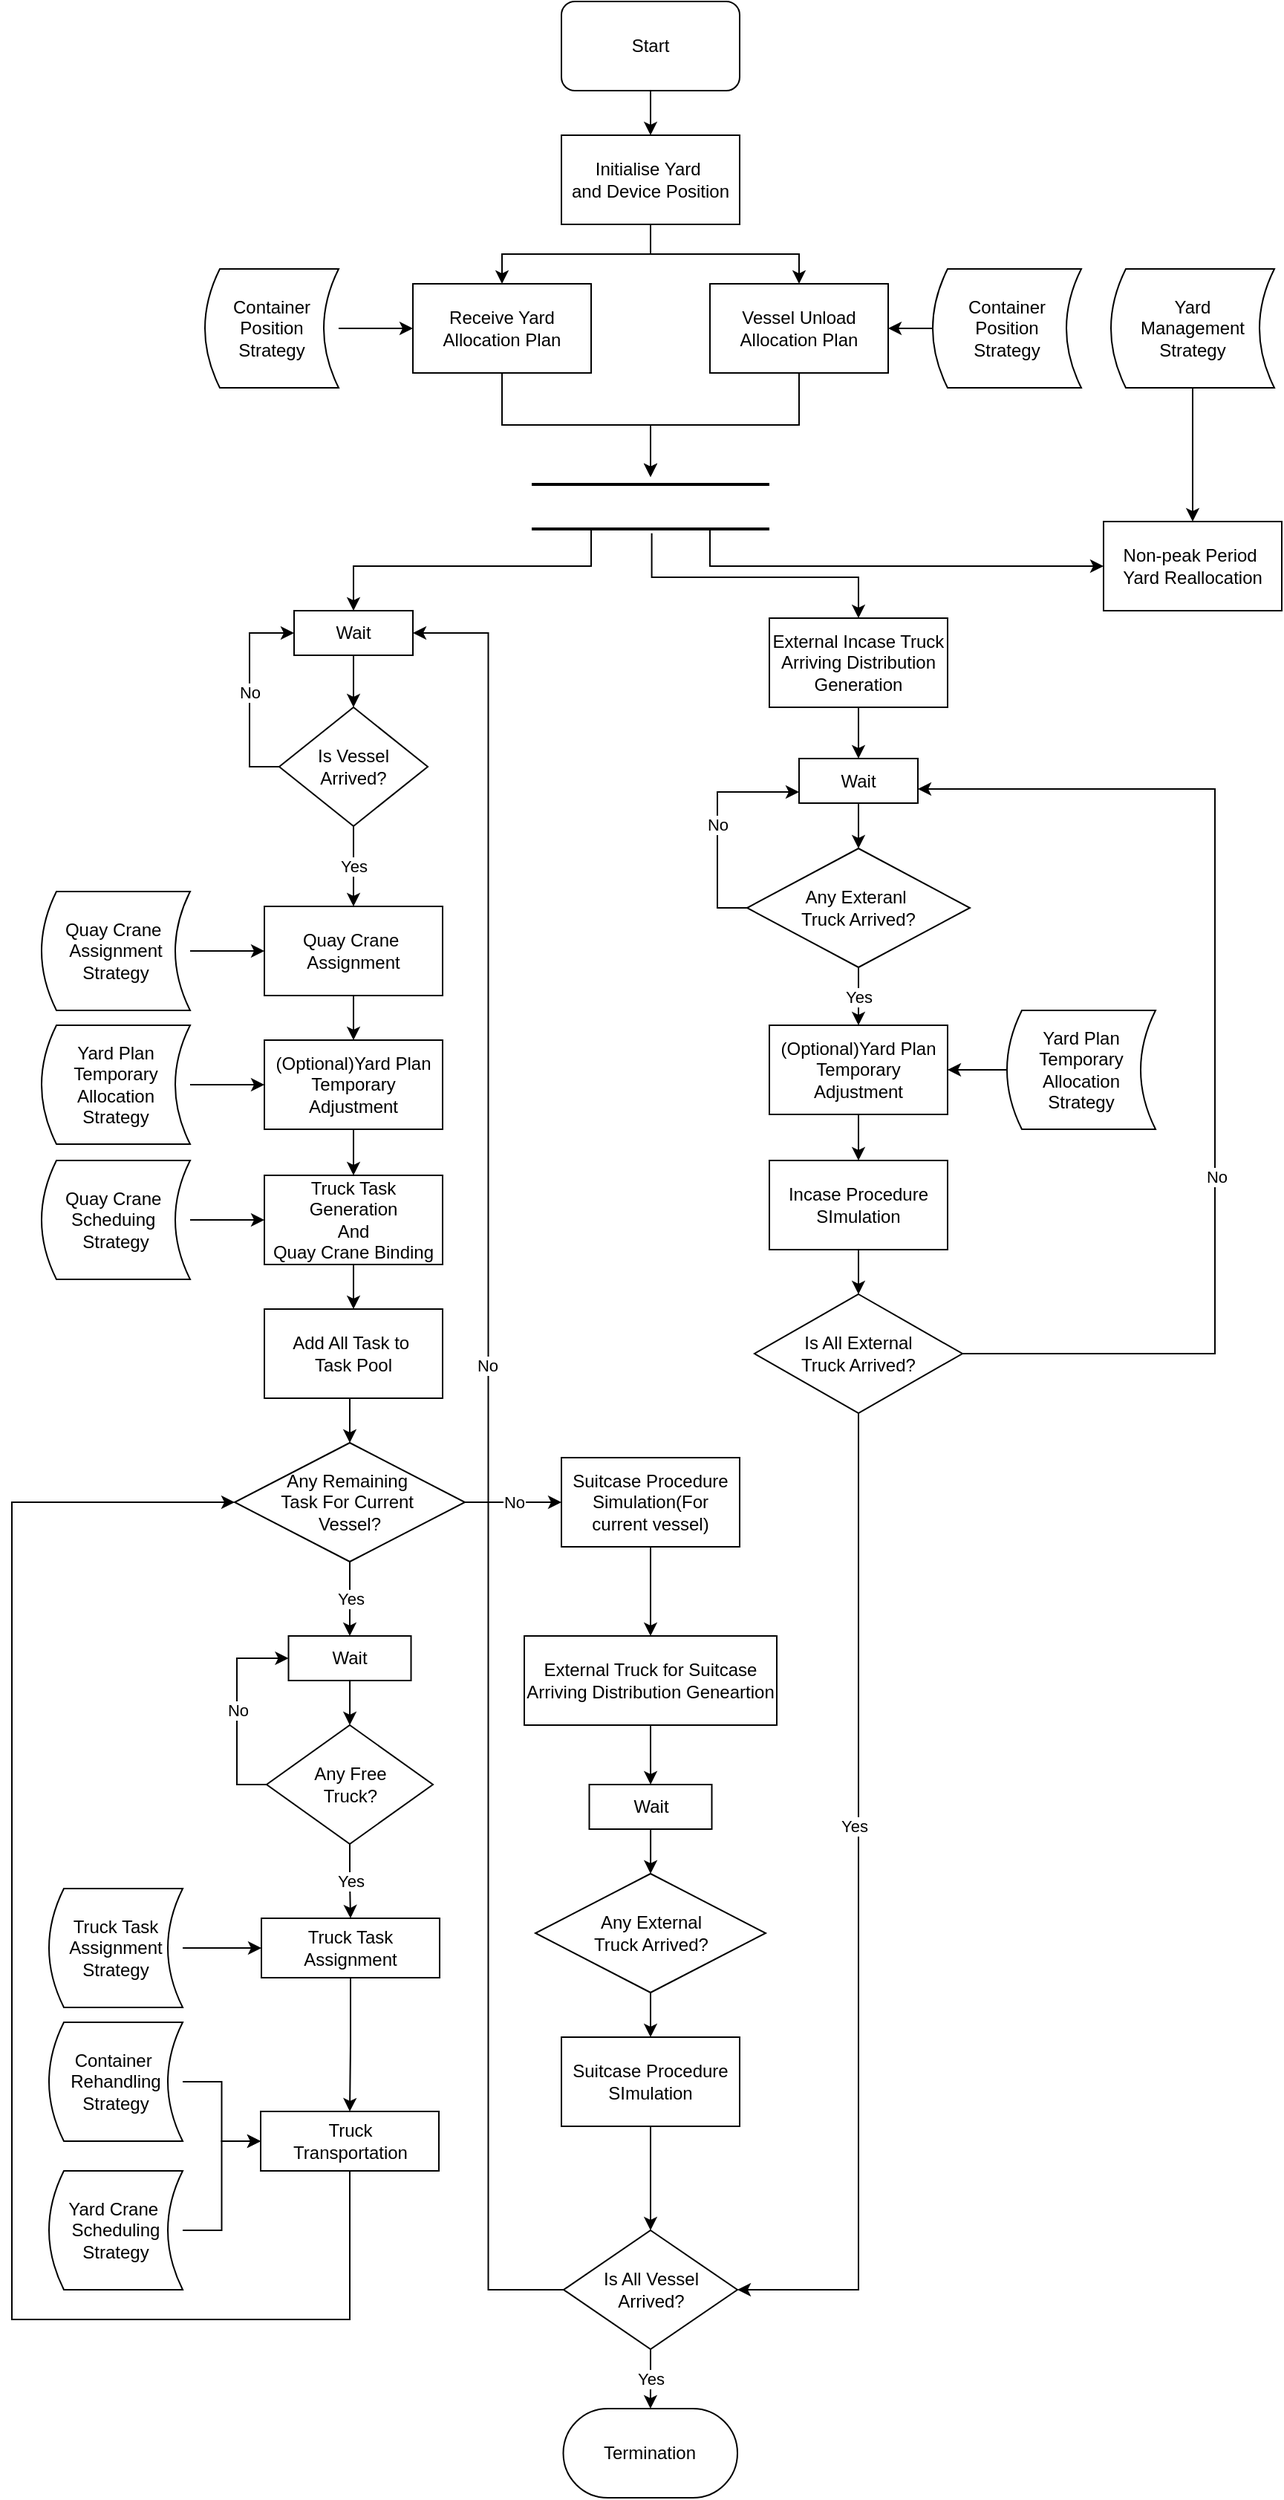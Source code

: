 <mxfile version="21.2.1" type="device">
  <diagram name="第 1 页" id="I6MzRYu_BqYjA2w1-3EP">
    <mxGraphModel dx="1509" dy="888" grid="1" gridSize="10" guides="1" tooltips="1" connect="1" arrows="1" fold="1" page="1" pageScale="1" pageWidth="827" pageHeight="1169" math="0" shadow="0">
      <root>
        <mxCell id="0" />
        <mxCell id="1" parent="0" />
        <mxCell id="ynAlZ-jPWRnVrRX2w3la-3" style="edgeStyle=orthogonalEdgeStyle;rounded=0;orthogonalLoop=1;jettySize=auto;html=1;exitX=0.5;exitY=1;exitDx=0;exitDy=0;entryX=0.5;entryY=0;entryDx=0;entryDy=0;" parent="1" source="ynAlZ-jPWRnVrRX2w3la-1" target="ynAlZ-jPWRnVrRX2w3la-2" edge="1">
          <mxGeometry relative="1" as="geometry" />
        </mxCell>
        <mxCell id="ynAlZ-jPWRnVrRX2w3la-1" value="Start" style="rounded=1;whiteSpace=wrap;html=1;" parent="1" vertex="1">
          <mxGeometry x="380" y="60" width="120" height="60" as="geometry" />
        </mxCell>
        <mxCell id="ynAlZ-jPWRnVrRX2w3la-6" style="edgeStyle=orthogonalEdgeStyle;rounded=0;orthogonalLoop=1;jettySize=auto;html=1;exitX=0.5;exitY=1;exitDx=0;exitDy=0;" parent="1" source="ynAlZ-jPWRnVrRX2w3la-2" target="ynAlZ-jPWRnVrRX2w3la-4" edge="1">
          <mxGeometry relative="1" as="geometry" />
        </mxCell>
        <mxCell id="ynAlZ-jPWRnVrRX2w3la-7" style="edgeStyle=orthogonalEdgeStyle;rounded=0;orthogonalLoop=1;jettySize=auto;html=1;entryX=0.5;entryY=0;entryDx=0;entryDy=0;" parent="1" source="ynAlZ-jPWRnVrRX2w3la-2" target="ynAlZ-jPWRnVrRX2w3la-5" edge="1">
          <mxGeometry relative="1" as="geometry" />
        </mxCell>
        <mxCell id="ynAlZ-jPWRnVrRX2w3la-2" value="Initialise Yard&amp;nbsp;&lt;br&gt;and Device Position" style="rounded=0;whiteSpace=wrap;html=1;" parent="1" vertex="1">
          <mxGeometry x="380" y="150" width="120" height="60" as="geometry" />
        </mxCell>
        <mxCell id="bR6EHTYc42ZngzzOFGmF-24" style="edgeStyle=orthogonalEdgeStyle;rounded=0;orthogonalLoop=1;jettySize=auto;html=1;" edge="1" parent="1" source="ynAlZ-jPWRnVrRX2w3la-4" target="bR6EHTYc42ZngzzOFGmF-1">
          <mxGeometry relative="1" as="geometry" />
        </mxCell>
        <mxCell id="ynAlZ-jPWRnVrRX2w3la-4" value="Receive Yard Allocation Plan" style="rounded=0;whiteSpace=wrap;html=1;" parent="1" vertex="1">
          <mxGeometry x="280" y="250" width="120" height="60" as="geometry" />
        </mxCell>
        <mxCell id="bR6EHTYc42ZngzzOFGmF-23" style="edgeStyle=orthogonalEdgeStyle;rounded=0;orthogonalLoop=1;jettySize=auto;html=1;" edge="1" parent="1" source="ynAlZ-jPWRnVrRX2w3la-5" target="bR6EHTYc42ZngzzOFGmF-1">
          <mxGeometry relative="1" as="geometry" />
        </mxCell>
        <mxCell id="ynAlZ-jPWRnVrRX2w3la-5" value="Vessel Unload Allocation Plan" style="rounded=0;whiteSpace=wrap;html=1;" parent="1" vertex="1">
          <mxGeometry x="480" y="250" width="120" height="60" as="geometry" />
        </mxCell>
        <mxCell id="bR6EHTYc42ZngzzOFGmF-1" value="" style="line;strokeWidth=2;html=1;" vertex="1" parent="1">
          <mxGeometry x="360" y="380" width="160" height="10" as="geometry" />
        </mxCell>
        <mxCell id="bR6EHTYc42ZngzzOFGmF-11" style="edgeStyle=orthogonalEdgeStyle;rounded=0;orthogonalLoop=1;jettySize=auto;html=1;exitX=0.75;exitY=0.5;exitDx=0;exitDy=0;exitPerimeter=0;" edge="1" parent="1" source="bR6EHTYc42ZngzzOFGmF-2" target="bR6EHTYc42ZngzzOFGmF-10">
          <mxGeometry relative="1" as="geometry">
            <Array as="points">
              <mxPoint x="480" y="440" />
            </Array>
          </mxGeometry>
        </mxCell>
        <mxCell id="bR6EHTYc42ZngzzOFGmF-25" style="edgeStyle=orthogonalEdgeStyle;rounded=0;orthogonalLoop=1;jettySize=auto;html=1;entryX=0.5;entryY=0;entryDx=0;entryDy=0;exitX=0.25;exitY=0.5;exitDx=0;exitDy=0;exitPerimeter=0;" edge="1" parent="1" source="bR6EHTYc42ZngzzOFGmF-2" target="bR6EHTYc42ZngzzOFGmF-13">
          <mxGeometry relative="1" as="geometry">
            <mxPoint x="440" y="430" as="sourcePoint" />
            <Array as="points">
              <mxPoint x="400" y="440" />
              <mxPoint x="240" y="440" />
            </Array>
          </mxGeometry>
        </mxCell>
        <mxCell id="bR6EHTYc42ZngzzOFGmF-67" style="edgeStyle=orthogonalEdgeStyle;rounded=0;orthogonalLoop=1;jettySize=auto;html=1;exitX=0.505;exitY=0.783;exitDx=0;exitDy=0;exitPerimeter=0;" edge="1" parent="1" source="bR6EHTYc42ZngzzOFGmF-2" target="bR6EHTYc42ZngzzOFGmF-64">
          <mxGeometry relative="1" as="geometry" />
        </mxCell>
        <mxCell id="bR6EHTYc42ZngzzOFGmF-2" value="" style="line;strokeWidth=2;html=1;" vertex="1" parent="1">
          <mxGeometry x="360" y="410" width="160" height="10" as="geometry" />
        </mxCell>
        <mxCell id="bR6EHTYc42ZngzzOFGmF-7" style="edgeStyle=orthogonalEdgeStyle;rounded=0;orthogonalLoop=1;jettySize=auto;html=1;entryX=0;entryY=0.5;entryDx=0;entryDy=0;" edge="1" parent="1" source="bR6EHTYc42ZngzzOFGmF-5" target="ynAlZ-jPWRnVrRX2w3la-4">
          <mxGeometry relative="1" as="geometry" />
        </mxCell>
        <mxCell id="bR6EHTYc42ZngzzOFGmF-5" value="Container &lt;br&gt;Position &lt;br&gt;Strategy" style="shape=dataStorage;whiteSpace=wrap;html=1;fixedSize=1;size=10;" vertex="1" parent="1">
          <mxGeometry x="140" y="240" width="90" height="80" as="geometry" />
        </mxCell>
        <mxCell id="bR6EHTYc42ZngzzOFGmF-8" style="edgeStyle=orthogonalEdgeStyle;rounded=0;orthogonalLoop=1;jettySize=auto;html=1;exitX=0;exitY=0.5;exitDx=0;exitDy=0;" edge="1" parent="1" source="bR6EHTYc42ZngzzOFGmF-6" target="ynAlZ-jPWRnVrRX2w3la-5">
          <mxGeometry relative="1" as="geometry" />
        </mxCell>
        <mxCell id="bR6EHTYc42ZngzzOFGmF-6" value="Container &lt;br&gt;Position &lt;br&gt;Strategy" style="shape=dataStorage;whiteSpace=wrap;html=1;fixedSize=1;size=10;" vertex="1" parent="1">
          <mxGeometry x="630" y="240" width="100" height="80" as="geometry" />
        </mxCell>
        <mxCell id="bR6EHTYc42ZngzzOFGmF-12" style="edgeStyle=orthogonalEdgeStyle;rounded=0;orthogonalLoop=1;jettySize=auto;html=1;exitX=0.5;exitY=1;exitDx=0;exitDy=0;" edge="1" parent="1" source="bR6EHTYc42ZngzzOFGmF-9" target="bR6EHTYc42ZngzzOFGmF-10">
          <mxGeometry relative="1" as="geometry" />
        </mxCell>
        <mxCell id="bR6EHTYc42ZngzzOFGmF-9" value="Yard &lt;br&gt;Management &lt;br&gt;Strategy" style="shape=dataStorage;whiteSpace=wrap;html=1;fixedSize=1;size=10;" vertex="1" parent="1">
          <mxGeometry x="750" y="240" width="110" height="80" as="geometry" />
        </mxCell>
        <mxCell id="bR6EHTYc42ZngzzOFGmF-10" value="Non-peak Period&amp;nbsp;&lt;br&gt;Yard Reallocation" style="rounded=0;whiteSpace=wrap;html=1;" vertex="1" parent="1">
          <mxGeometry x="745" y="410" width="120" height="60" as="geometry" />
        </mxCell>
        <mxCell id="bR6EHTYc42ZngzzOFGmF-17" style="edgeStyle=orthogonalEdgeStyle;rounded=0;orthogonalLoop=1;jettySize=auto;html=1;exitX=0.5;exitY=1;exitDx=0;exitDy=0;" edge="1" parent="1" source="bR6EHTYc42ZngzzOFGmF-13" target="bR6EHTYc42ZngzzOFGmF-14">
          <mxGeometry relative="1" as="geometry">
            <mxPoint x="250" y="520" as="targetPoint" />
          </mxGeometry>
        </mxCell>
        <mxCell id="bR6EHTYc42ZngzzOFGmF-13" value="Wait" style="rounded=0;whiteSpace=wrap;html=1;" vertex="1" parent="1">
          <mxGeometry x="200" y="470" width="80" height="30" as="geometry" />
        </mxCell>
        <mxCell id="bR6EHTYc42ZngzzOFGmF-16" value="No" style="edgeStyle=orthogonalEdgeStyle;rounded=0;orthogonalLoop=1;jettySize=auto;html=1;exitX=0;exitY=0.5;exitDx=0;exitDy=0;entryX=0;entryY=0.5;entryDx=0;entryDy=0;" edge="1" parent="1" source="bR6EHTYc42ZngzzOFGmF-14" target="bR6EHTYc42ZngzzOFGmF-13">
          <mxGeometry relative="1" as="geometry" />
        </mxCell>
        <mxCell id="bR6EHTYc42ZngzzOFGmF-27" value="Yes" style="edgeStyle=orthogonalEdgeStyle;rounded=0;orthogonalLoop=1;jettySize=auto;html=1;entryX=0.5;entryY=0;entryDx=0;entryDy=0;" edge="1" parent="1" source="bR6EHTYc42ZngzzOFGmF-14" target="bR6EHTYc42ZngzzOFGmF-26">
          <mxGeometry relative="1" as="geometry" />
        </mxCell>
        <mxCell id="bR6EHTYc42ZngzzOFGmF-14" value="Is Vessel &lt;br&gt;Arrived?" style="rhombus;whiteSpace=wrap;html=1;" vertex="1" parent="1">
          <mxGeometry x="190" y="535" width="100" height="80" as="geometry" />
        </mxCell>
        <mxCell id="bR6EHTYc42ZngzzOFGmF-33" style="edgeStyle=orthogonalEdgeStyle;rounded=0;orthogonalLoop=1;jettySize=auto;html=1;" edge="1" parent="1" source="bR6EHTYc42ZngzzOFGmF-26" target="bR6EHTYc42ZngzzOFGmF-28">
          <mxGeometry relative="1" as="geometry" />
        </mxCell>
        <mxCell id="bR6EHTYc42ZngzzOFGmF-26" value="Quay Crane&amp;nbsp;&lt;br&gt;Assignment" style="rounded=0;whiteSpace=wrap;html=1;" vertex="1" parent="1">
          <mxGeometry x="180" y="669" width="120" height="60" as="geometry" />
        </mxCell>
        <mxCell id="bR6EHTYc42ZngzzOFGmF-35" style="edgeStyle=orthogonalEdgeStyle;rounded=0;orthogonalLoop=1;jettySize=auto;html=1;" edge="1" parent="1" source="bR6EHTYc42ZngzzOFGmF-28" target="bR6EHTYc42ZngzzOFGmF-34">
          <mxGeometry relative="1" as="geometry" />
        </mxCell>
        <mxCell id="bR6EHTYc42ZngzzOFGmF-28" value="(Optional)Yard Plan&lt;br&gt;Temporary Adjustment" style="rounded=0;whiteSpace=wrap;html=1;" vertex="1" parent="1">
          <mxGeometry x="180" y="759" width="120" height="60" as="geometry" />
        </mxCell>
        <mxCell id="bR6EHTYc42ZngzzOFGmF-30" style="edgeStyle=orthogonalEdgeStyle;rounded=0;orthogonalLoop=1;jettySize=auto;html=1;entryX=0;entryY=0.5;entryDx=0;entryDy=0;" edge="1" parent="1" source="bR6EHTYc42ZngzzOFGmF-29" target="bR6EHTYc42ZngzzOFGmF-26">
          <mxGeometry relative="1" as="geometry" />
        </mxCell>
        <mxCell id="bR6EHTYc42ZngzzOFGmF-29" value="Quay Crane&amp;nbsp;&lt;br&gt;Assignment&lt;br&gt;Strategy" style="shape=dataStorage;whiteSpace=wrap;html=1;fixedSize=1;size=10;" vertex="1" parent="1">
          <mxGeometry x="30" y="659" width="100" height="80" as="geometry" />
        </mxCell>
        <mxCell id="bR6EHTYc42ZngzzOFGmF-32" style="edgeStyle=orthogonalEdgeStyle;rounded=0;orthogonalLoop=1;jettySize=auto;html=1;" edge="1" parent="1" source="bR6EHTYc42ZngzzOFGmF-31" target="bR6EHTYc42ZngzzOFGmF-28">
          <mxGeometry relative="1" as="geometry" />
        </mxCell>
        <mxCell id="bR6EHTYc42ZngzzOFGmF-31" value="Yard Plan Temporary Allocation Strategy" style="shape=dataStorage;whiteSpace=wrap;html=1;fixedSize=1;size=10;" vertex="1" parent="1">
          <mxGeometry x="30" y="749" width="100" height="80" as="geometry" />
        </mxCell>
        <mxCell id="bR6EHTYc42ZngzzOFGmF-40" style="edgeStyle=orthogonalEdgeStyle;rounded=0;orthogonalLoop=1;jettySize=auto;html=1;entryX=0.5;entryY=0;entryDx=0;entryDy=0;" edge="1" parent="1" source="bR6EHTYc42ZngzzOFGmF-34" target="bR6EHTYc42ZngzzOFGmF-39">
          <mxGeometry relative="1" as="geometry" />
        </mxCell>
        <mxCell id="bR6EHTYc42ZngzzOFGmF-34" value="Truck Task Generation&lt;br&gt;And&lt;br&gt;Quay Crane Binding" style="rounded=0;whiteSpace=wrap;html=1;" vertex="1" parent="1">
          <mxGeometry x="180" y="850" width="120" height="60" as="geometry" />
        </mxCell>
        <mxCell id="bR6EHTYc42ZngzzOFGmF-38" style="edgeStyle=orthogonalEdgeStyle;rounded=0;orthogonalLoop=1;jettySize=auto;html=1;" edge="1" parent="1" source="bR6EHTYc42ZngzzOFGmF-36" target="bR6EHTYc42ZngzzOFGmF-34">
          <mxGeometry relative="1" as="geometry" />
        </mxCell>
        <mxCell id="bR6EHTYc42ZngzzOFGmF-36" value="Quay Crane&amp;nbsp;&lt;br&gt;Scheduing&amp;nbsp;&lt;br&gt;Strategy" style="shape=dataStorage;whiteSpace=wrap;html=1;fixedSize=1;size=10;" vertex="1" parent="1">
          <mxGeometry x="30" y="840" width="100" height="80" as="geometry" />
        </mxCell>
        <mxCell id="bR6EHTYc42ZngzzOFGmF-42" style="edgeStyle=orthogonalEdgeStyle;rounded=0;orthogonalLoop=1;jettySize=auto;html=1;exitX=0.5;exitY=1;exitDx=0;exitDy=0;entryX=0.5;entryY=0;entryDx=0;entryDy=0;" edge="1" parent="1" source="bR6EHTYc42ZngzzOFGmF-39" target="bR6EHTYc42ZngzzOFGmF-41">
          <mxGeometry relative="1" as="geometry" />
        </mxCell>
        <mxCell id="bR6EHTYc42ZngzzOFGmF-39" value="Add All Task to&amp;nbsp;&lt;br&gt;Task Pool" style="rounded=0;whiteSpace=wrap;html=1;" vertex="1" parent="1">
          <mxGeometry x="180" y="940" width="120" height="60" as="geometry" />
        </mxCell>
        <mxCell id="bR6EHTYc42ZngzzOFGmF-43" value="Yes" style="edgeStyle=orthogonalEdgeStyle;rounded=0;orthogonalLoop=1;jettySize=auto;html=1;exitX=0.5;exitY=1;exitDx=0;exitDy=0;entryX=0.5;entryY=0;entryDx=0;entryDy=0;" edge="1" parent="1" source="bR6EHTYc42ZngzzOFGmF-41" target="bR6EHTYc42ZngzzOFGmF-44">
          <mxGeometry relative="1" as="geometry">
            <mxPoint x="237.571" y="1150" as="targetPoint" />
          </mxGeometry>
        </mxCell>
        <mxCell id="bR6EHTYc42ZngzzOFGmF-85" value="No" style="edgeStyle=orthogonalEdgeStyle;rounded=0;orthogonalLoop=1;jettySize=auto;html=1;" edge="1" parent="1" source="bR6EHTYc42ZngzzOFGmF-41" target="bR6EHTYc42ZngzzOFGmF-84">
          <mxGeometry relative="1" as="geometry" />
        </mxCell>
        <mxCell id="bR6EHTYc42ZngzzOFGmF-41" value="Any Remaining&amp;nbsp;&lt;br&gt;Task For Current&amp;nbsp;&lt;br&gt;Vessel?" style="rhombus;whiteSpace=wrap;html=1;" vertex="1" parent="1">
          <mxGeometry x="160" y="1030" width="155" height="80" as="geometry" />
        </mxCell>
        <mxCell id="bR6EHTYc42ZngzzOFGmF-48" style="edgeStyle=orthogonalEdgeStyle;rounded=0;orthogonalLoop=1;jettySize=auto;html=1;entryX=0.5;entryY=0;entryDx=0;entryDy=0;" edge="1" parent="1" source="bR6EHTYc42ZngzzOFGmF-44" target="bR6EHTYc42ZngzzOFGmF-47">
          <mxGeometry relative="1" as="geometry" />
        </mxCell>
        <mxCell id="bR6EHTYc42ZngzzOFGmF-44" value="Wait" style="rounded=0;whiteSpace=wrap;html=1;" vertex="1" parent="1">
          <mxGeometry x="196.25" y="1160" width="82.5" height="30" as="geometry" />
        </mxCell>
        <mxCell id="bR6EHTYc42ZngzzOFGmF-50" value="Yes" style="edgeStyle=orthogonalEdgeStyle;rounded=0;orthogonalLoop=1;jettySize=auto;html=1;" edge="1" parent="1" source="bR6EHTYc42ZngzzOFGmF-47" target="bR6EHTYc42ZngzzOFGmF-49">
          <mxGeometry relative="1" as="geometry" />
        </mxCell>
        <mxCell id="bR6EHTYc42ZngzzOFGmF-55" value="No" style="edgeStyle=orthogonalEdgeStyle;rounded=0;orthogonalLoop=1;jettySize=auto;html=1;entryX=0;entryY=0.5;entryDx=0;entryDy=0;exitX=0;exitY=0.5;exitDx=0;exitDy=0;" edge="1" parent="1" source="bR6EHTYc42ZngzzOFGmF-47" target="bR6EHTYc42ZngzzOFGmF-44">
          <mxGeometry relative="1" as="geometry" />
        </mxCell>
        <mxCell id="bR6EHTYc42ZngzzOFGmF-47" value="Any Free&lt;br&gt;Truck?" style="rhombus;whiteSpace=wrap;html=1;" vertex="1" parent="1">
          <mxGeometry x="181.5" y="1220" width="112" height="80" as="geometry" />
        </mxCell>
        <mxCell id="bR6EHTYc42ZngzzOFGmF-57" style="edgeStyle=orthogonalEdgeStyle;rounded=0;orthogonalLoop=1;jettySize=auto;html=1;" edge="1" parent="1" source="bR6EHTYc42ZngzzOFGmF-49" target="bR6EHTYc42ZngzzOFGmF-56">
          <mxGeometry relative="1" as="geometry" />
        </mxCell>
        <mxCell id="bR6EHTYc42ZngzzOFGmF-49" value="Truck Task Assignment" style="whiteSpace=wrap;html=1;" vertex="1" parent="1">
          <mxGeometry x="178" y="1350" width="120" height="40" as="geometry" />
        </mxCell>
        <mxCell id="bR6EHTYc42ZngzzOFGmF-52" style="edgeStyle=orthogonalEdgeStyle;rounded=0;orthogonalLoop=1;jettySize=auto;html=1;entryX=0;entryY=0.5;entryDx=0;entryDy=0;" edge="1" parent="1" source="bR6EHTYc42ZngzzOFGmF-51" target="bR6EHTYc42ZngzzOFGmF-49">
          <mxGeometry relative="1" as="geometry" />
        </mxCell>
        <mxCell id="bR6EHTYc42ZngzzOFGmF-51" value="Truck Task&lt;br&gt;Assignment&lt;br&gt;Strategy" style="shape=dataStorage;whiteSpace=wrap;html=1;fixedSize=1;size=10;" vertex="1" parent="1">
          <mxGeometry x="35" y="1330" width="90" height="80" as="geometry" />
        </mxCell>
        <mxCell id="bR6EHTYc42ZngzzOFGmF-63" style="edgeStyle=orthogonalEdgeStyle;rounded=0;orthogonalLoop=1;jettySize=auto;html=1;entryX=0;entryY=0.5;entryDx=0;entryDy=0;exitX=0.5;exitY=1;exitDx=0;exitDy=0;" edge="1" parent="1" source="bR6EHTYc42ZngzzOFGmF-56" target="bR6EHTYc42ZngzzOFGmF-41">
          <mxGeometry relative="1" as="geometry">
            <Array as="points">
              <mxPoint x="238" y="1620" />
              <mxPoint x="10" y="1620" />
              <mxPoint x="10" y="1070" />
            </Array>
          </mxGeometry>
        </mxCell>
        <mxCell id="bR6EHTYc42ZngzzOFGmF-56" value="Truck&lt;br&gt;Transportation" style="whiteSpace=wrap;html=1;" vertex="1" parent="1">
          <mxGeometry x="177.5" y="1480" width="120" height="40" as="geometry" />
        </mxCell>
        <mxCell id="bR6EHTYc42ZngzzOFGmF-62" style="edgeStyle=orthogonalEdgeStyle;rounded=0;orthogonalLoop=1;jettySize=auto;html=1;" edge="1" parent="1" source="bR6EHTYc42ZngzzOFGmF-58" target="bR6EHTYc42ZngzzOFGmF-56">
          <mxGeometry relative="1" as="geometry" />
        </mxCell>
        <mxCell id="bR6EHTYc42ZngzzOFGmF-58" value="Container&amp;nbsp;&lt;br&gt;Rehandling&lt;br&gt;Strategy" style="shape=dataStorage;whiteSpace=wrap;html=1;fixedSize=1;size=10;" vertex="1" parent="1">
          <mxGeometry x="35" y="1420" width="90" height="80" as="geometry" />
        </mxCell>
        <mxCell id="bR6EHTYc42ZngzzOFGmF-61" style="edgeStyle=orthogonalEdgeStyle;rounded=0;orthogonalLoop=1;jettySize=auto;html=1;" edge="1" parent="1" source="bR6EHTYc42ZngzzOFGmF-59" target="bR6EHTYc42ZngzzOFGmF-56">
          <mxGeometry relative="1" as="geometry" />
        </mxCell>
        <mxCell id="bR6EHTYc42ZngzzOFGmF-59" value="Yard Crane&amp;nbsp;&lt;br&gt;Scheduling&lt;br&gt;Strategy" style="shape=dataStorage;whiteSpace=wrap;html=1;fixedSize=1;size=10;" vertex="1" parent="1">
          <mxGeometry x="35" y="1520" width="90" height="80" as="geometry" />
        </mxCell>
        <mxCell id="bR6EHTYc42ZngzzOFGmF-68" style="edgeStyle=orthogonalEdgeStyle;rounded=0;orthogonalLoop=1;jettySize=auto;html=1;entryX=0.5;entryY=0;entryDx=0;entryDy=0;" edge="1" parent="1" source="bR6EHTYc42ZngzzOFGmF-64" target="bR6EHTYc42ZngzzOFGmF-65">
          <mxGeometry relative="1" as="geometry" />
        </mxCell>
        <mxCell id="bR6EHTYc42ZngzzOFGmF-64" value="External Incase Truck&lt;br&gt;Arriving Distribution&lt;br&gt;Generation" style="rounded=0;whiteSpace=wrap;html=1;" vertex="1" parent="1">
          <mxGeometry x="520" y="475" width="120" height="60" as="geometry" />
        </mxCell>
        <mxCell id="bR6EHTYc42ZngzzOFGmF-69" style="edgeStyle=orthogonalEdgeStyle;rounded=0;orthogonalLoop=1;jettySize=auto;html=1;" edge="1" parent="1" source="bR6EHTYc42ZngzzOFGmF-65" target="bR6EHTYc42ZngzzOFGmF-66">
          <mxGeometry relative="1" as="geometry" />
        </mxCell>
        <mxCell id="bR6EHTYc42ZngzzOFGmF-65" value="Wait" style="rounded=0;whiteSpace=wrap;html=1;" vertex="1" parent="1">
          <mxGeometry x="540" y="569.5" width="80" height="30" as="geometry" />
        </mxCell>
        <mxCell id="bR6EHTYc42ZngzzOFGmF-74" value="Yes" style="edgeStyle=orthogonalEdgeStyle;rounded=0;orthogonalLoop=1;jettySize=auto;html=1;entryX=0.5;entryY=0;entryDx=0;entryDy=0;" edge="1" parent="1" source="bR6EHTYc42ZngzzOFGmF-66" target="bR6EHTYc42ZngzzOFGmF-70">
          <mxGeometry relative="1" as="geometry" />
        </mxCell>
        <mxCell id="bR6EHTYc42ZngzzOFGmF-75" value="No" style="edgeStyle=orthogonalEdgeStyle;rounded=0;orthogonalLoop=1;jettySize=auto;html=1;entryX=0;entryY=0.75;entryDx=0;entryDy=0;exitX=0;exitY=0.5;exitDx=0;exitDy=0;" edge="1" parent="1" source="bR6EHTYc42ZngzzOFGmF-66" target="bR6EHTYc42ZngzzOFGmF-65">
          <mxGeometry relative="1" as="geometry" />
        </mxCell>
        <mxCell id="bR6EHTYc42ZngzzOFGmF-66" value="Any Exteranl&amp;nbsp;&lt;br&gt;Truck Arrived?" style="rhombus;whiteSpace=wrap;html=1;" vertex="1" parent="1">
          <mxGeometry x="505" y="630" width="150" height="80" as="geometry" />
        </mxCell>
        <mxCell id="bR6EHTYc42ZngzzOFGmF-77" style="edgeStyle=orthogonalEdgeStyle;rounded=0;orthogonalLoop=1;jettySize=auto;html=1;" edge="1" parent="1" source="bR6EHTYc42ZngzzOFGmF-70" target="bR6EHTYc42ZngzzOFGmF-76">
          <mxGeometry relative="1" as="geometry" />
        </mxCell>
        <mxCell id="bR6EHTYc42ZngzzOFGmF-70" value="(Optional)Yard Plan Temporary Adjustment" style="rounded=0;whiteSpace=wrap;html=1;" vertex="1" parent="1">
          <mxGeometry x="520" y="749" width="120" height="60" as="geometry" />
        </mxCell>
        <mxCell id="bR6EHTYc42ZngzzOFGmF-73" style="edgeStyle=orthogonalEdgeStyle;rounded=0;orthogonalLoop=1;jettySize=auto;html=1;entryX=1;entryY=0.5;entryDx=0;entryDy=0;" edge="1" parent="1" source="bR6EHTYc42ZngzzOFGmF-72" target="bR6EHTYc42ZngzzOFGmF-70">
          <mxGeometry relative="1" as="geometry" />
        </mxCell>
        <mxCell id="bR6EHTYc42ZngzzOFGmF-72" value="Yard Plan Temporary Allocation Strategy" style="shape=dataStorage;whiteSpace=wrap;html=1;fixedSize=1;size=10;" vertex="1" parent="1">
          <mxGeometry x="680" y="739" width="100" height="80" as="geometry" />
        </mxCell>
        <mxCell id="bR6EHTYc42ZngzzOFGmF-79" value="" style="edgeStyle=orthogonalEdgeStyle;rounded=0;orthogonalLoop=1;jettySize=auto;html=1;" edge="1" parent="1" source="bR6EHTYc42ZngzzOFGmF-76" target="bR6EHTYc42ZngzzOFGmF-78">
          <mxGeometry relative="1" as="geometry" />
        </mxCell>
        <mxCell id="bR6EHTYc42ZngzzOFGmF-76" value="Incase Procedure SImulation" style="rounded=0;whiteSpace=wrap;html=1;" vertex="1" parent="1">
          <mxGeometry x="520" y="840" width="120" height="60" as="geometry" />
        </mxCell>
        <mxCell id="bR6EHTYc42ZngzzOFGmF-81" style="edgeStyle=orthogonalEdgeStyle;rounded=0;orthogonalLoop=1;jettySize=auto;html=1;labelPosition=right;verticalLabelPosition=bottom;align=left;verticalAlign=top;" edge="1" parent="1" source="bR6EHTYc42ZngzzOFGmF-78">
          <mxGeometry relative="1" as="geometry">
            <mxPoint x="620" y="590" as="targetPoint" />
            <Array as="points">
              <mxPoint x="820" y="970" />
              <mxPoint x="820" y="590" />
            </Array>
          </mxGeometry>
        </mxCell>
        <mxCell id="bR6EHTYc42ZngzzOFGmF-82" value="No" style="edgeLabel;html=1;align=center;verticalAlign=middle;resizable=0;points=[];" vertex="1" connectable="0" parent="bR6EHTYc42ZngzzOFGmF-81">
          <mxGeometry x="-0.229" y="-1" relative="1" as="geometry">
            <mxPoint as="offset" />
          </mxGeometry>
        </mxCell>
        <mxCell id="bR6EHTYc42ZngzzOFGmF-100" style="edgeStyle=orthogonalEdgeStyle;rounded=0;orthogonalLoop=1;jettySize=auto;html=1;entryX=1;entryY=0.5;entryDx=0;entryDy=0;labelPosition=right;verticalLabelPosition=bottom;align=left;verticalAlign=top;" edge="1" parent="1" source="bR6EHTYc42ZngzzOFGmF-78" target="bR6EHTYc42ZngzzOFGmF-93">
          <mxGeometry relative="1" as="geometry">
            <Array as="points">
              <mxPoint x="580" y="1600" />
            </Array>
          </mxGeometry>
        </mxCell>
        <mxCell id="bR6EHTYc42ZngzzOFGmF-101" value="Yes" style="edgeLabel;html=1;align=center;verticalAlign=middle;resizable=0;points=[];" vertex="1" connectable="0" parent="bR6EHTYc42ZngzzOFGmF-100">
          <mxGeometry x="-0.173" y="-3" relative="1" as="geometry">
            <mxPoint as="offset" />
          </mxGeometry>
        </mxCell>
        <mxCell id="bR6EHTYc42ZngzzOFGmF-78" value="Is All External&lt;br&gt;Truck Arrived?" style="rhombus;whiteSpace=wrap;html=1;rounded=0;" vertex="1" parent="1">
          <mxGeometry x="510" y="930" width="140" height="80" as="geometry" />
        </mxCell>
        <mxCell id="bR6EHTYc42ZngzzOFGmF-89" style="edgeStyle=orthogonalEdgeStyle;rounded=0;orthogonalLoop=1;jettySize=auto;html=1;" edge="1" parent="1" source="bR6EHTYc42ZngzzOFGmF-84" target="bR6EHTYc42ZngzzOFGmF-86">
          <mxGeometry relative="1" as="geometry" />
        </mxCell>
        <mxCell id="bR6EHTYc42ZngzzOFGmF-84" value="Suitcase Procedure&lt;br&gt;Simulation(For current vessel)" style="rounded=0;whiteSpace=wrap;html=1;" vertex="1" parent="1">
          <mxGeometry x="380" y="1040" width="120" height="60" as="geometry" />
        </mxCell>
        <mxCell id="bR6EHTYc42ZngzzOFGmF-99" style="edgeStyle=orthogonalEdgeStyle;rounded=0;orthogonalLoop=1;jettySize=auto;html=1;" edge="1" parent="1" source="bR6EHTYc42ZngzzOFGmF-86" target="bR6EHTYc42ZngzzOFGmF-90">
          <mxGeometry relative="1" as="geometry" />
        </mxCell>
        <mxCell id="bR6EHTYc42ZngzzOFGmF-86" value="External Truck for Suitcase &lt;br&gt;Arriving Distribution Geneartion" style="rounded=0;whiteSpace=wrap;html=1;" vertex="1" parent="1">
          <mxGeometry x="355" y="1160" width="170" height="60" as="geometry" />
        </mxCell>
        <mxCell id="bR6EHTYc42ZngzzOFGmF-98" style="edgeStyle=orthogonalEdgeStyle;rounded=0;orthogonalLoop=1;jettySize=auto;html=1;" edge="1" parent="1" source="bR6EHTYc42ZngzzOFGmF-90" target="bR6EHTYc42ZngzzOFGmF-91">
          <mxGeometry relative="1" as="geometry" />
        </mxCell>
        <mxCell id="bR6EHTYc42ZngzzOFGmF-90" value="Wait" style="rounded=0;whiteSpace=wrap;html=1;" vertex="1" parent="1">
          <mxGeometry x="398.75" y="1260" width="82.5" height="30" as="geometry" />
        </mxCell>
        <mxCell id="bR6EHTYc42ZngzzOFGmF-97" style="edgeStyle=orthogonalEdgeStyle;rounded=0;orthogonalLoop=1;jettySize=auto;html=1;" edge="1" parent="1" source="bR6EHTYc42ZngzzOFGmF-91" target="bR6EHTYc42ZngzzOFGmF-92">
          <mxGeometry relative="1" as="geometry" />
        </mxCell>
        <mxCell id="bR6EHTYc42ZngzzOFGmF-91" value="Any External &lt;br&gt;Truck Arrived?" style="rhombus;whiteSpace=wrap;html=1;" vertex="1" parent="1">
          <mxGeometry x="362.5" y="1320" width="155" height="80" as="geometry" />
        </mxCell>
        <mxCell id="bR6EHTYc42ZngzzOFGmF-96" style="edgeStyle=orthogonalEdgeStyle;rounded=0;orthogonalLoop=1;jettySize=auto;html=1;entryX=0.5;entryY=0;entryDx=0;entryDy=0;" edge="1" parent="1" source="bR6EHTYc42ZngzzOFGmF-92" target="bR6EHTYc42ZngzzOFGmF-93">
          <mxGeometry relative="1" as="geometry" />
        </mxCell>
        <mxCell id="bR6EHTYc42ZngzzOFGmF-92" value="Suitcase Procedure SImulation" style="rounded=0;whiteSpace=wrap;html=1;" vertex="1" parent="1">
          <mxGeometry x="380" y="1430" width="120" height="60" as="geometry" />
        </mxCell>
        <mxCell id="bR6EHTYc42ZngzzOFGmF-95" value="Yes" style="edgeStyle=orthogonalEdgeStyle;rounded=0;orthogonalLoop=1;jettySize=auto;html=1;" edge="1" parent="1" source="bR6EHTYc42ZngzzOFGmF-93" target="bR6EHTYc42ZngzzOFGmF-94">
          <mxGeometry relative="1" as="geometry" />
        </mxCell>
        <mxCell id="bR6EHTYc42ZngzzOFGmF-102" value="" style="edgeStyle=orthogonalEdgeStyle;rounded=0;orthogonalLoop=1;jettySize=auto;html=1;entryX=1;entryY=0.5;entryDx=0;entryDy=0;labelPosition=left;verticalLabelPosition=bottom;align=right;verticalAlign=top;" edge="1" parent="1" source="bR6EHTYc42ZngzzOFGmF-93" target="bR6EHTYc42ZngzzOFGmF-13">
          <mxGeometry relative="1" as="geometry" />
        </mxCell>
        <mxCell id="bR6EHTYc42ZngzzOFGmF-103" value="No" style="edgeLabel;html=1;align=center;verticalAlign=middle;resizable=0;points=[];" vertex="1" connectable="0" parent="bR6EHTYc42ZngzzOFGmF-102">
          <mxGeometry x="0.107" y="1" relative="1" as="geometry">
            <mxPoint as="offset" />
          </mxGeometry>
        </mxCell>
        <mxCell id="bR6EHTYc42ZngzzOFGmF-93" value="Is All Vessel&lt;br&gt;Arrived?" style="rhombus;whiteSpace=wrap;html=1;" vertex="1" parent="1">
          <mxGeometry x="381.5" y="1560" width="117" height="80" as="geometry" />
        </mxCell>
        <mxCell id="bR6EHTYc42ZngzzOFGmF-94" value="Termination" style="rounded=1;whiteSpace=wrap;html=1;arcSize=50;" vertex="1" parent="1">
          <mxGeometry x="381.25" y="1680" width="117.25" height="60" as="geometry" />
        </mxCell>
      </root>
    </mxGraphModel>
  </diagram>
</mxfile>
